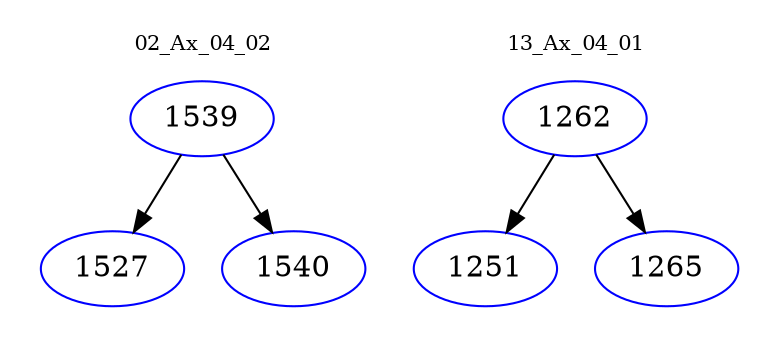 digraph{
subgraph cluster_0 {
color = white
label = "02_Ax_04_02";
fontsize=10;
T0_1539 [label="1539", color="blue"]
T0_1539 -> T0_1527 [color="black"]
T0_1527 [label="1527", color="blue"]
T0_1539 -> T0_1540 [color="black"]
T0_1540 [label="1540", color="blue"]
}
subgraph cluster_1 {
color = white
label = "13_Ax_04_01";
fontsize=10;
T1_1262 [label="1262", color="blue"]
T1_1262 -> T1_1251 [color="black"]
T1_1251 [label="1251", color="blue"]
T1_1262 -> T1_1265 [color="black"]
T1_1265 [label="1265", color="blue"]
}
}
